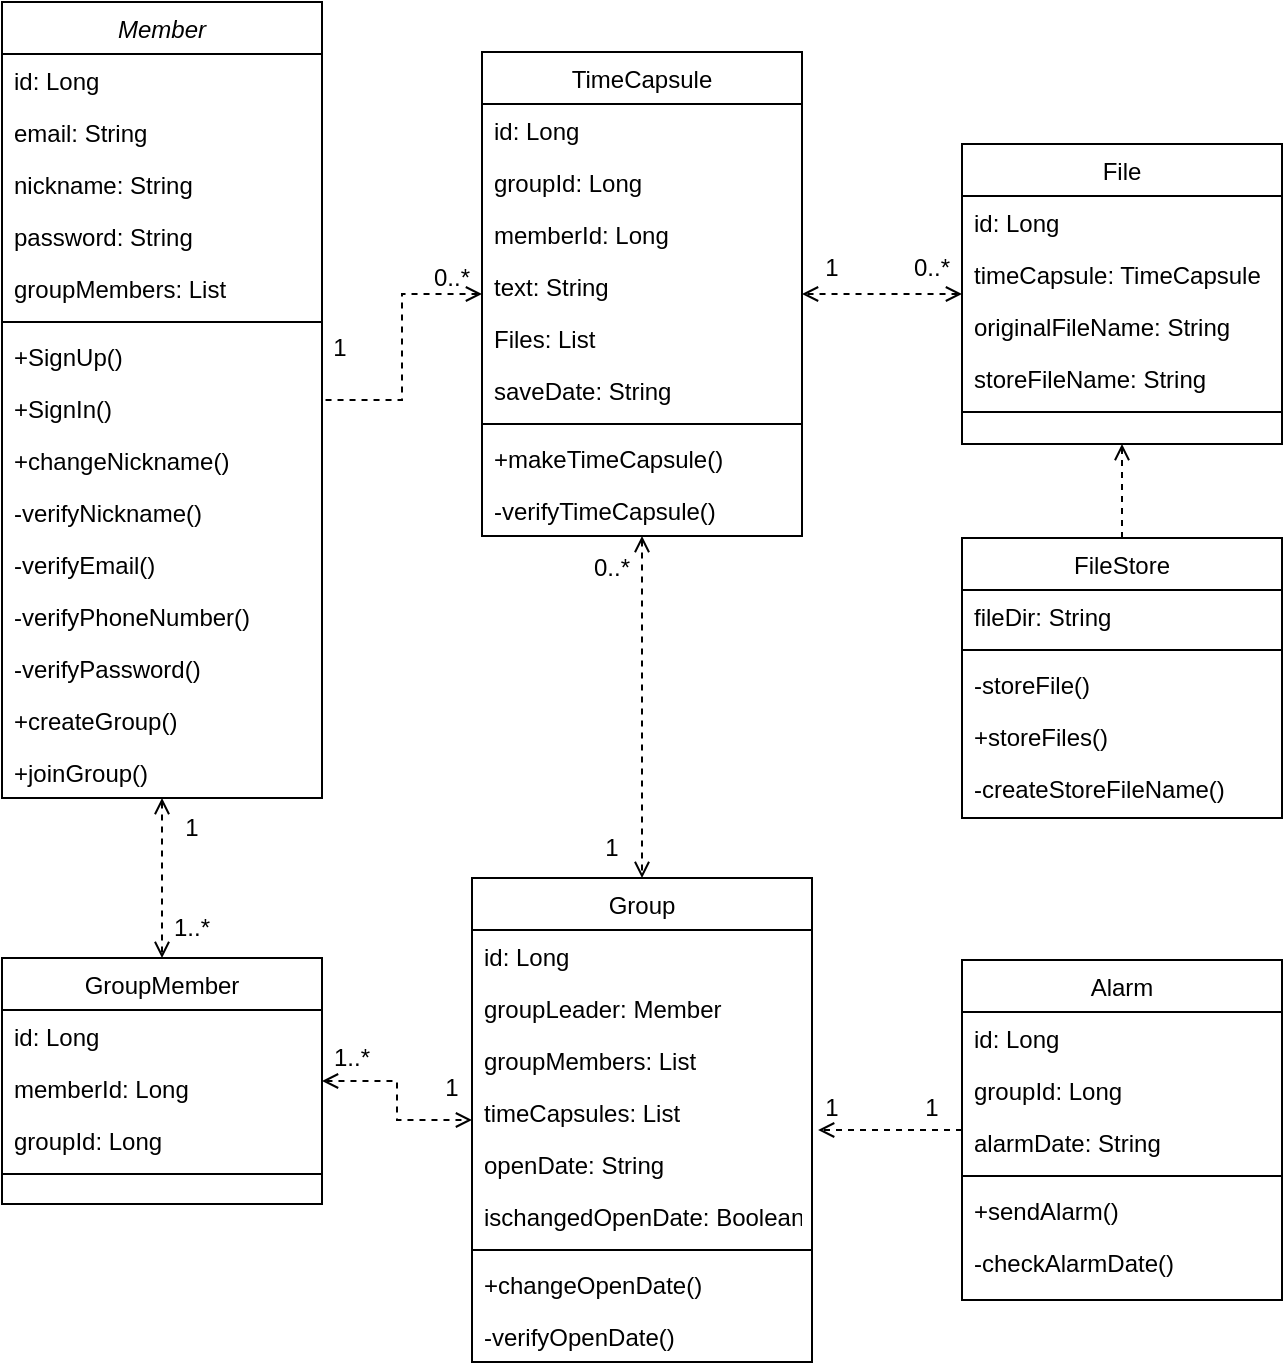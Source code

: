<mxfile version="18.1.1" type="device"><diagram id="C5RBs43oDa-KdzZeNtuy" name="Page-1"><mxGraphModel dx="780" dy="785" grid="1" gridSize="10" guides="1" tooltips="1" connect="1" arrows="1" fold="1" page="1" pageScale="1" pageWidth="827" pageHeight="1169" background="#ffffff" math="0" shadow="0"><root><mxCell id="WIyWlLk6GJQsqaUBKTNV-0"/><mxCell id="WIyWlLk6GJQsqaUBKTNV-1" parent="WIyWlLk6GJQsqaUBKTNV-0"/><mxCell id="ffOqJV3YCzcdHmvTUYWu-55" style="edgeStyle=orthogonalEdgeStyle;rounded=0;orthogonalLoop=1;jettySize=auto;html=1;entryX=0.5;entryY=0;entryDx=0;entryDy=0;dashed=1;endArrow=open;endFill=0;startArrow=open;startFill=0;" parent="WIyWlLk6GJQsqaUBKTNV-1" source="zkfFHV4jXpPFQw0GAbJ--0" target="ffOqJV3YCzcdHmvTUYWu-41" edge="1"><mxGeometry relative="1" as="geometry"/></mxCell><mxCell id="zkfFHV4jXpPFQw0GAbJ--0" value="Member" style="swimlane;fontStyle=2;align=center;verticalAlign=top;childLayout=stackLayout;horizontal=1;startSize=26;horizontalStack=0;resizeParent=1;resizeLast=0;collapsible=1;marginBottom=0;rounded=0;shadow=0;strokeWidth=1;" parent="WIyWlLk6GJQsqaUBKTNV-1" vertex="1"><mxGeometry x="40" y="42" width="160" height="398" as="geometry"><mxRectangle x="230" y="140" width="160" height="26" as="alternateBounds"/></mxGeometry></mxCell><mxCell id="zkfFHV4jXpPFQw0GAbJ--1" value="id: Long" style="text;align=left;verticalAlign=top;spacingLeft=4;spacingRight=4;overflow=hidden;rotatable=0;points=[[0,0.5],[1,0.5]];portConstraint=eastwest;" parent="zkfFHV4jXpPFQw0GAbJ--0" vertex="1"><mxGeometry y="26" width="160" height="26" as="geometry"/></mxCell><mxCell id="zkfFHV4jXpPFQw0GAbJ--2" value="email: String" style="text;align=left;verticalAlign=top;spacingLeft=4;spacingRight=4;overflow=hidden;rotatable=0;points=[[0,0.5],[1,0.5]];portConstraint=eastwest;rounded=0;shadow=0;html=0;" parent="zkfFHV4jXpPFQw0GAbJ--0" vertex="1"><mxGeometry y="52" width="160" height="26" as="geometry"/></mxCell><mxCell id="zkfFHV4jXpPFQw0GAbJ--3" value="nickname: String" style="text;align=left;verticalAlign=top;spacingLeft=4;spacingRight=4;overflow=hidden;rotatable=0;points=[[0,0.5],[1,0.5]];portConstraint=eastwest;rounded=0;shadow=0;html=0;" parent="zkfFHV4jXpPFQw0GAbJ--0" vertex="1"><mxGeometry y="78" width="160" height="26" as="geometry"/></mxCell><mxCell id="ffOqJV3YCzcdHmvTUYWu-0" value="password: String" style="text;align=left;verticalAlign=top;spacingLeft=4;spacingRight=4;overflow=hidden;rotatable=0;points=[[0,0.5],[1,0.5]];portConstraint=eastwest;rounded=0;shadow=0;html=0;" parent="zkfFHV4jXpPFQw0GAbJ--0" vertex="1"><mxGeometry y="104" width="160" height="26" as="geometry"/></mxCell><mxCell id="ffOqJV3YCzcdHmvTUYWu-61" value="groupMembers: List" style="text;align=left;verticalAlign=top;spacingLeft=4;spacingRight=4;overflow=hidden;rotatable=0;points=[[0,0.5],[1,0.5]];portConstraint=eastwest;rounded=0;shadow=0;html=0;" parent="zkfFHV4jXpPFQw0GAbJ--0" vertex="1"><mxGeometry y="130" width="160" height="26" as="geometry"/></mxCell><mxCell id="zkfFHV4jXpPFQw0GAbJ--4" value="" style="line;html=1;strokeWidth=1;align=left;verticalAlign=middle;spacingTop=-1;spacingLeft=3;spacingRight=3;rotatable=0;labelPosition=right;points=[];portConstraint=eastwest;" parent="zkfFHV4jXpPFQw0GAbJ--0" vertex="1"><mxGeometry y="156" width="160" height="8" as="geometry"/></mxCell><mxCell id="zkfFHV4jXpPFQw0GAbJ--5" value="+SignUp()" style="text;align=left;verticalAlign=top;spacingLeft=4;spacingRight=4;overflow=hidden;rotatable=0;points=[[0,0.5],[1,0.5]];portConstraint=eastwest;" parent="zkfFHV4jXpPFQw0GAbJ--0" vertex="1"><mxGeometry y="164" width="160" height="26" as="geometry"/></mxCell><mxCell id="ffOqJV3YCzcdHmvTUYWu-1" value="+SignIn()" style="text;align=left;verticalAlign=top;spacingLeft=4;spacingRight=4;overflow=hidden;rotatable=0;points=[[0,0.5],[1,0.5]];portConstraint=eastwest;" parent="zkfFHV4jXpPFQw0GAbJ--0" vertex="1"><mxGeometry y="190" width="160" height="26" as="geometry"/></mxCell><mxCell id="ffOqJV3YCzcdHmvTUYWu-2" value="+changeNickname()" style="text;align=left;verticalAlign=top;spacingLeft=4;spacingRight=4;overflow=hidden;rotatable=0;points=[[0,0.5],[1,0.5]];portConstraint=eastwest;" parent="zkfFHV4jXpPFQw0GAbJ--0" vertex="1"><mxGeometry y="216" width="160" height="26" as="geometry"/></mxCell><mxCell id="ffOqJV3YCzcdHmvTUYWu-3" value="-verifyNickname()" style="text;align=left;verticalAlign=top;spacingLeft=4;spacingRight=4;overflow=hidden;rotatable=0;points=[[0,0.5],[1,0.5]];portConstraint=eastwest;" parent="zkfFHV4jXpPFQw0GAbJ--0" vertex="1"><mxGeometry y="242" width="160" height="26" as="geometry"/></mxCell><mxCell id="ffOqJV3YCzcdHmvTUYWu-4" value="-verifyEmail()" style="text;align=left;verticalAlign=top;spacingLeft=4;spacingRight=4;overflow=hidden;rotatable=0;points=[[0,0.5],[1,0.5]];portConstraint=eastwest;" parent="zkfFHV4jXpPFQw0GAbJ--0" vertex="1"><mxGeometry y="268" width="160" height="26" as="geometry"/></mxCell><mxCell id="ffOqJV3YCzcdHmvTUYWu-5" value="-verifyPhoneNumber()" style="text;align=left;verticalAlign=top;spacingLeft=4;spacingRight=4;overflow=hidden;rotatable=0;points=[[0,0.5],[1,0.5]];portConstraint=eastwest;" parent="zkfFHV4jXpPFQw0GAbJ--0" vertex="1"><mxGeometry y="294" width="160" height="26" as="geometry"/></mxCell><mxCell id="ffOqJV3YCzcdHmvTUYWu-6" value="-verifyPassword()" style="text;align=left;verticalAlign=top;spacingLeft=4;spacingRight=4;overflow=hidden;rotatable=0;points=[[0,0.5],[1,0.5]];portConstraint=eastwest;" parent="zkfFHV4jXpPFQw0GAbJ--0" vertex="1"><mxGeometry y="320" width="160" height="26" as="geometry"/></mxCell><mxCell id="ffOqJV3YCzcdHmvTUYWu-7" value="+createGroup()" style="text;align=left;verticalAlign=top;spacingLeft=4;spacingRight=4;overflow=hidden;rotatable=0;points=[[0,0.5],[1,0.5]];portConstraint=eastwest;" parent="zkfFHV4jXpPFQw0GAbJ--0" vertex="1"><mxGeometry y="346" width="160" height="26" as="geometry"/></mxCell><mxCell id="ffOqJV3YCzcdHmvTUYWu-8" value="+joinGroup()" style="text;align=left;verticalAlign=top;spacingLeft=4;spacingRight=4;overflow=hidden;rotatable=0;points=[[0,0.5],[1,0.5]];portConstraint=eastwest;" parent="zkfFHV4jXpPFQw0GAbJ--0" vertex="1"><mxGeometry y="372" width="160" height="26" as="geometry"/></mxCell><mxCell id="ffOqJV3YCzcdHmvTUYWu-38" style="edgeStyle=orthogonalEdgeStyle;rounded=0;orthogonalLoop=1;jettySize=auto;html=1;dashed=1;endArrow=none;endFill=0;startArrow=open;startFill=0;" parent="WIyWlLk6GJQsqaUBKTNV-1" source="zkfFHV4jXpPFQw0GAbJ--17" target="zkfFHV4jXpPFQw0GAbJ--0" edge="1"><mxGeometry relative="1" as="geometry"/></mxCell><mxCell id="ffOqJV3YCzcdHmvTUYWu-58" style="edgeStyle=orthogonalEdgeStyle;rounded=0;orthogonalLoop=1;jettySize=auto;html=1;entryX=0.5;entryY=0;entryDx=0;entryDy=0;dashed=1;endArrow=open;endFill=0;startArrow=open;startFill=0;" parent="WIyWlLk6GJQsqaUBKTNV-1" source="zkfFHV4jXpPFQw0GAbJ--17" target="ffOqJV3YCzcdHmvTUYWu-50" edge="1"><mxGeometry relative="1" as="geometry"/></mxCell><mxCell id="zkfFHV4jXpPFQw0GAbJ--17" value="TimeCapsule" style="swimlane;fontStyle=0;align=center;verticalAlign=top;childLayout=stackLayout;horizontal=1;startSize=26;horizontalStack=0;resizeParent=1;resizeLast=0;collapsible=1;marginBottom=0;rounded=0;shadow=0;strokeWidth=1;" parent="WIyWlLk6GJQsqaUBKTNV-1" vertex="1"><mxGeometry x="280" y="67" width="160" height="242" as="geometry"><mxRectangle x="550" y="140" width="160" height="26" as="alternateBounds"/></mxGeometry></mxCell><mxCell id="zkfFHV4jXpPFQw0GAbJ--18" value="id: Long" style="text;align=left;verticalAlign=top;spacingLeft=4;spacingRight=4;overflow=hidden;rotatable=0;points=[[0,0.5],[1,0.5]];portConstraint=eastwest;" parent="zkfFHV4jXpPFQw0GAbJ--17" vertex="1"><mxGeometry y="26" width="160" height="26" as="geometry"/></mxCell><mxCell id="zkfFHV4jXpPFQw0GAbJ--19" value="groupId: Long" style="text;align=left;verticalAlign=top;spacingLeft=4;spacingRight=4;overflow=hidden;rotatable=0;points=[[0,0.5],[1,0.5]];portConstraint=eastwest;rounded=0;shadow=0;html=0;" parent="zkfFHV4jXpPFQw0GAbJ--17" vertex="1"><mxGeometry y="52" width="160" height="26" as="geometry"/></mxCell><mxCell id="ffOqJV3YCzcdHmvTUYWu-64" value="memberId: Long" style="text;align=left;verticalAlign=top;spacingLeft=4;spacingRight=4;overflow=hidden;rotatable=0;points=[[0,0.5],[1,0.5]];portConstraint=eastwest;rounded=0;shadow=0;html=0;" parent="zkfFHV4jXpPFQw0GAbJ--17" vertex="1"><mxGeometry y="78" width="160" height="26" as="geometry"/></mxCell><mxCell id="zkfFHV4jXpPFQw0GAbJ--20" value="text: String" style="text;align=left;verticalAlign=top;spacingLeft=4;spacingRight=4;overflow=hidden;rotatable=0;points=[[0,0.5],[1,0.5]];portConstraint=eastwest;rounded=0;shadow=0;html=0;" parent="zkfFHV4jXpPFQw0GAbJ--17" vertex="1"><mxGeometry y="104" width="160" height="26" as="geometry"/></mxCell><mxCell id="zkfFHV4jXpPFQw0GAbJ--21" value="Files: List" style="text;align=left;verticalAlign=top;spacingLeft=4;spacingRight=4;overflow=hidden;rotatable=0;points=[[0,0.5],[1,0.5]];portConstraint=eastwest;rounded=0;shadow=0;html=0;" parent="zkfFHV4jXpPFQw0GAbJ--17" vertex="1"><mxGeometry y="130" width="160" height="26" as="geometry"/></mxCell><mxCell id="zkfFHV4jXpPFQw0GAbJ--22" value="saveDate: String" style="text;align=left;verticalAlign=top;spacingLeft=4;spacingRight=4;overflow=hidden;rotatable=0;points=[[0,0.5],[1,0.5]];portConstraint=eastwest;rounded=0;shadow=0;html=0;" parent="zkfFHV4jXpPFQw0GAbJ--17" vertex="1"><mxGeometry y="156" width="160" height="26" as="geometry"/></mxCell><mxCell id="zkfFHV4jXpPFQw0GAbJ--23" value="" style="line;html=1;strokeWidth=1;align=left;verticalAlign=middle;spacingTop=-1;spacingLeft=3;spacingRight=3;rotatable=0;labelPosition=right;points=[];portConstraint=eastwest;" parent="zkfFHV4jXpPFQw0GAbJ--17" vertex="1"><mxGeometry y="182" width="160" height="8" as="geometry"/></mxCell><mxCell id="zkfFHV4jXpPFQw0GAbJ--24" value="+makeTimeCapsule()" style="text;align=left;verticalAlign=top;spacingLeft=4;spacingRight=4;overflow=hidden;rotatable=0;points=[[0,0.5],[1,0.5]];portConstraint=eastwest;" parent="zkfFHV4jXpPFQw0GAbJ--17" vertex="1"><mxGeometry y="190" width="160" height="26" as="geometry"/></mxCell><mxCell id="zkfFHV4jXpPFQw0GAbJ--25" value="-verifyTimeCapsule()" style="text;align=left;verticalAlign=top;spacingLeft=4;spacingRight=4;overflow=hidden;rotatable=0;points=[[0,0.5],[1,0.5]];portConstraint=eastwest;" parent="zkfFHV4jXpPFQw0GAbJ--17" vertex="1"><mxGeometry y="216" width="160" height="26" as="geometry"/></mxCell><mxCell id="ffOqJV3YCzcdHmvTUYWu-34" style="edgeStyle=orthogonalEdgeStyle;rounded=0;orthogonalLoop=1;jettySize=auto;html=1;dashed=1;endArrow=open;endFill=0;startArrow=open;startFill=0;" parent="WIyWlLk6GJQsqaUBKTNV-1" source="ffOqJV3YCzcdHmvTUYWu-9" target="zkfFHV4jXpPFQw0GAbJ--17" edge="1"><mxGeometry relative="1" as="geometry"/></mxCell><mxCell id="ffOqJV3YCzcdHmvTUYWu-9" value="File" style="swimlane;fontStyle=0;align=center;verticalAlign=top;childLayout=stackLayout;horizontal=1;startSize=26;horizontalStack=0;resizeParent=1;resizeLast=0;collapsible=1;marginBottom=0;rounded=0;shadow=0;strokeWidth=1;" parent="WIyWlLk6GJQsqaUBKTNV-1" vertex="1"><mxGeometry x="520" y="113" width="160" height="150" as="geometry"><mxRectangle x="550" y="140" width="160" height="26" as="alternateBounds"/></mxGeometry></mxCell><mxCell id="ffOqJV3YCzcdHmvTUYWu-10" value="id: Long" style="text;align=left;verticalAlign=top;spacingLeft=4;spacingRight=4;overflow=hidden;rotatable=0;points=[[0,0.5],[1,0.5]];portConstraint=eastwest;" parent="ffOqJV3YCzcdHmvTUYWu-9" vertex="1"><mxGeometry y="26" width="160" height="26" as="geometry"/></mxCell><mxCell id="ffOqJV3YCzcdHmvTUYWu-11" value="timeCapsule: TimeCapsule" style="text;align=left;verticalAlign=top;spacingLeft=4;spacingRight=4;overflow=hidden;rotatable=0;points=[[0,0.5],[1,0.5]];portConstraint=eastwest;rounded=0;shadow=0;html=0;" parent="ffOqJV3YCzcdHmvTUYWu-9" vertex="1"><mxGeometry y="52" width="160" height="26" as="geometry"/></mxCell><mxCell id="ffOqJV3YCzcdHmvTUYWu-12" value="originalFileName: String" style="text;align=left;verticalAlign=top;spacingLeft=4;spacingRight=4;overflow=hidden;rotatable=0;points=[[0,0.5],[1,0.5]];portConstraint=eastwest;rounded=0;shadow=0;html=0;" parent="ffOqJV3YCzcdHmvTUYWu-9" vertex="1"><mxGeometry y="78" width="160" height="26" as="geometry"/></mxCell><mxCell id="ffOqJV3YCzcdHmvTUYWu-13" value="storeFileName: String" style="text;align=left;verticalAlign=top;spacingLeft=4;spacingRight=4;overflow=hidden;rotatable=0;points=[[0,0.5],[1,0.5]];portConstraint=eastwest;rounded=0;shadow=0;html=0;" parent="ffOqJV3YCzcdHmvTUYWu-9" vertex="1"><mxGeometry y="104" width="160" height="26" as="geometry"/></mxCell><mxCell id="ffOqJV3YCzcdHmvTUYWu-15" value="" style="line;html=1;strokeWidth=1;align=left;verticalAlign=middle;spacingTop=-1;spacingLeft=3;spacingRight=3;rotatable=0;labelPosition=right;points=[];portConstraint=eastwest;" parent="ffOqJV3YCzcdHmvTUYWu-9" vertex="1"><mxGeometry y="130" width="160" height="8" as="geometry"/></mxCell><mxCell id="ffOqJV3YCzcdHmvTUYWu-27" style="edgeStyle=orthogonalEdgeStyle;rounded=0;orthogonalLoop=1;jettySize=auto;html=1;entryX=0.5;entryY=1;entryDx=0;entryDy=0;dashed=1;endArrow=open;endFill=0;" parent="WIyWlLk6GJQsqaUBKTNV-1" source="ffOqJV3YCzcdHmvTUYWu-18" target="ffOqJV3YCzcdHmvTUYWu-9" edge="1"><mxGeometry relative="1" as="geometry"/></mxCell><mxCell id="ffOqJV3YCzcdHmvTUYWu-18" value="FileStore" style="swimlane;fontStyle=0;align=center;verticalAlign=top;childLayout=stackLayout;horizontal=1;startSize=26;horizontalStack=0;resizeParent=1;resizeLast=0;collapsible=1;marginBottom=0;rounded=0;shadow=0;strokeWidth=1;" parent="WIyWlLk6GJQsqaUBKTNV-1" vertex="1"><mxGeometry x="520" y="310" width="160" height="140" as="geometry"><mxRectangle x="550" y="140" width="160" height="26" as="alternateBounds"/></mxGeometry></mxCell><mxCell id="ffOqJV3YCzcdHmvTUYWu-19" value="fileDir: String" style="text;align=left;verticalAlign=top;spacingLeft=4;spacingRight=4;overflow=hidden;rotatable=0;points=[[0,0.5],[1,0.5]];portConstraint=eastwest;" parent="ffOqJV3YCzcdHmvTUYWu-18" vertex="1"><mxGeometry y="26" width="160" height="26" as="geometry"/></mxCell><mxCell id="ffOqJV3YCzcdHmvTUYWu-23" value="" style="line;html=1;strokeWidth=1;align=left;verticalAlign=middle;spacingTop=-1;spacingLeft=3;spacingRight=3;rotatable=0;labelPosition=right;points=[];portConstraint=eastwest;" parent="ffOqJV3YCzcdHmvTUYWu-18" vertex="1"><mxGeometry y="52" width="160" height="8" as="geometry"/></mxCell><mxCell id="ffOqJV3YCzcdHmvTUYWu-24" value="-storeFile()" style="text;align=left;verticalAlign=top;spacingLeft=4;spacingRight=4;overflow=hidden;rotatable=0;points=[[0,0.5],[1,0.5]];portConstraint=eastwest;" parent="ffOqJV3YCzcdHmvTUYWu-18" vertex="1"><mxGeometry y="60" width="160" height="26" as="geometry"/></mxCell><mxCell id="ffOqJV3YCzcdHmvTUYWu-25" value="+storeFiles()" style="text;align=left;verticalAlign=top;spacingLeft=4;spacingRight=4;overflow=hidden;rotatable=0;points=[[0,0.5],[1,0.5]];portConstraint=eastwest;" parent="ffOqJV3YCzcdHmvTUYWu-18" vertex="1"><mxGeometry y="86" width="160" height="26" as="geometry"/></mxCell><mxCell id="ffOqJV3YCzcdHmvTUYWu-26" value="-createStoreFileName()" style="text;align=left;verticalAlign=top;spacingLeft=4;spacingRight=4;overflow=hidden;rotatable=0;points=[[0,0.5],[1,0.5]];portConstraint=eastwest;" parent="ffOqJV3YCzcdHmvTUYWu-18" vertex="1"><mxGeometry y="112" width="160" height="26" as="geometry"/></mxCell><mxCell id="ffOqJV3YCzcdHmvTUYWu-35" value="1" style="text;html=1;strokeColor=none;fillColor=none;align=center;verticalAlign=middle;whiteSpace=wrap;rounded=0;" parent="WIyWlLk6GJQsqaUBKTNV-1" vertex="1"><mxGeometry x="440" y="160" width="30" height="30" as="geometry"/></mxCell><mxCell id="ffOqJV3YCzcdHmvTUYWu-36" value="0..*" style="text;html=1;strokeColor=none;fillColor=none;align=center;verticalAlign=middle;whiteSpace=wrap;rounded=0;" parent="WIyWlLk6GJQsqaUBKTNV-1" vertex="1"><mxGeometry x="490" y="160" width="30" height="30" as="geometry"/></mxCell><mxCell id="ffOqJV3YCzcdHmvTUYWu-39" value="1" style="text;html=1;strokeColor=none;fillColor=none;align=center;verticalAlign=middle;whiteSpace=wrap;rounded=0;" parent="WIyWlLk6GJQsqaUBKTNV-1" vertex="1"><mxGeometry x="194" y="200" width="30" height="30" as="geometry"/></mxCell><mxCell id="ffOqJV3YCzcdHmvTUYWu-40" value="0..*" style="text;html=1;strokeColor=none;fillColor=none;align=center;verticalAlign=middle;whiteSpace=wrap;rounded=0;" parent="WIyWlLk6GJQsqaUBKTNV-1" vertex="1"><mxGeometry x="250" y="165" width="30" height="30" as="geometry"/></mxCell><mxCell id="ffOqJV3YCzcdHmvTUYWu-63" style="edgeStyle=orthogonalEdgeStyle;rounded=0;orthogonalLoop=1;jettySize=auto;html=1;dashed=1;startArrow=open;startFill=0;endArrow=open;endFill=0;" parent="WIyWlLk6GJQsqaUBKTNV-1" source="ffOqJV3YCzcdHmvTUYWu-41" target="ffOqJV3YCzcdHmvTUYWu-50" edge="1"><mxGeometry relative="1" as="geometry"/></mxCell><mxCell id="ffOqJV3YCzcdHmvTUYWu-41" value="GroupMember" style="swimlane;fontStyle=0;align=center;verticalAlign=top;childLayout=stackLayout;horizontal=1;startSize=26;horizontalStack=0;resizeParent=1;resizeLast=0;collapsible=1;marginBottom=0;rounded=0;shadow=0;strokeWidth=1;" parent="WIyWlLk6GJQsqaUBKTNV-1" vertex="1"><mxGeometry x="40" y="520" width="160" height="123" as="geometry"><mxRectangle x="550" y="140" width="160" height="26" as="alternateBounds"/></mxGeometry></mxCell><mxCell id="ffOqJV3YCzcdHmvTUYWu-42" value="id: Long" style="text;align=left;verticalAlign=top;spacingLeft=4;spacingRight=4;overflow=hidden;rotatable=0;points=[[0,0.5],[1,0.5]];portConstraint=eastwest;" parent="ffOqJV3YCzcdHmvTUYWu-41" vertex="1"><mxGeometry y="26" width="160" height="26" as="geometry"/></mxCell><mxCell id="ffOqJV3YCzcdHmvTUYWu-43" value="memberId: Long" style="text;align=left;verticalAlign=top;spacingLeft=4;spacingRight=4;overflow=hidden;rotatable=0;points=[[0,0.5],[1,0.5]];portConstraint=eastwest;rounded=0;shadow=0;html=0;" parent="ffOqJV3YCzcdHmvTUYWu-41" vertex="1"><mxGeometry y="52" width="160" height="26" as="geometry"/></mxCell><mxCell id="ffOqJV3YCzcdHmvTUYWu-44" value="groupId: Long" style="text;align=left;verticalAlign=top;spacingLeft=4;spacingRight=4;overflow=hidden;rotatable=0;points=[[0,0.5],[1,0.5]];portConstraint=eastwest;rounded=0;shadow=0;html=0;" parent="ffOqJV3YCzcdHmvTUYWu-41" vertex="1"><mxGeometry y="78" width="160" height="26" as="geometry"/></mxCell><mxCell id="ffOqJV3YCzcdHmvTUYWu-47" value="" style="line;html=1;strokeWidth=1;align=left;verticalAlign=middle;spacingTop=-1;spacingLeft=3;spacingRight=3;rotatable=0;labelPosition=right;points=[];portConstraint=eastwest;" parent="ffOqJV3YCzcdHmvTUYWu-41" vertex="1"><mxGeometry y="104" width="160" height="8" as="geometry"/></mxCell><mxCell id="ffOqJV3YCzcdHmvTUYWu-50" value="Group" style="swimlane;fontStyle=0;align=center;verticalAlign=top;childLayout=stackLayout;horizontal=1;startSize=26;horizontalStack=0;resizeParent=1;resizeLast=0;collapsible=1;marginBottom=0;rounded=0;shadow=0;strokeWidth=1;" parent="WIyWlLk6GJQsqaUBKTNV-1" vertex="1"><mxGeometry x="275" y="480" width="170" height="242" as="geometry"><mxRectangle x="550" y="140" width="160" height="26" as="alternateBounds"/></mxGeometry></mxCell><mxCell id="ffOqJV3YCzcdHmvTUYWu-51" value="id: Long" style="text;align=left;verticalAlign=top;spacingLeft=4;spacingRight=4;overflow=hidden;rotatable=0;points=[[0,0.5],[1,0.5]];portConstraint=eastwest;" parent="ffOqJV3YCzcdHmvTUYWu-50" vertex="1"><mxGeometry y="26" width="170" height="26" as="geometry"/></mxCell><mxCell id="ffOqJV3YCzcdHmvTUYWu-65" value="groupLeader: Member" style="text;align=left;verticalAlign=top;spacingLeft=4;spacingRight=4;overflow=hidden;rotatable=0;points=[[0,0.5],[1,0.5]];portConstraint=eastwest;" parent="ffOqJV3YCzcdHmvTUYWu-50" vertex="1"><mxGeometry y="52" width="170" height="26" as="geometry"/></mxCell><mxCell id="ffOqJV3YCzcdHmvTUYWu-52" value="groupMembers: List" style="text;align=left;verticalAlign=top;spacingLeft=4;spacingRight=4;overflow=hidden;rotatable=0;points=[[0,0.5],[1,0.5]];portConstraint=eastwest;rounded=0;shadow=0;html=0;" parent="ffOqJV3YCzcdHmvTUYWu-50" vertex="1"><mxGeometry y="78" width="170" height="26" as="geometry"/></mxCell><mxCell id="ffOqJV3YCzcdHmvTUYWu-53" value="timeCapsules: List&#10;" style="text;align=left;verticalAlign=top;spacingLeft=4;spacingRight=4;overflow=hidden;rotatable=0;points=[[0,0.5],[1,0.5]];portConstraint=eastwest;rounded=0;shadow=0;html=0;" parent="ffOqJV3YCzcdHmvTUYWu-50" vertex="1"><mxGeometry y="104" width="170" height="26" as="geometry"/></mxCell><mxCell id="ffOqJV3YCzcdHmvTUYWu-66" value="openDate: String" style="text;align=left;verticalAlign=top;spacingLeft=4;spacingRight=4;overflow=hidden;rotatable=0;points=[[0,0.5],[1,0.5]];portConstraint=eastwest;rounded=0;shadow=0;html=0;" parent="ffOqJV3YCzcdHmvTUYWu-50" vertex="1"><mxGeometry y="130" width="170" height="26" as="geometry"/></mxCell><mxCell id="ffOqJV3YCzcdHmvTUYWu-67" value="ischangedOpenDate: Boolean" style="text;align=left;verticalAlign=top;spacingLeft=4;spacingRight=4;overflow=hidden;rotatable=0;points=[[0,0.5],[1,0.5]];portConstraint=eastwest;rounded=0;shadow=0;html=0;" parent="ffOqJV3YCzcdHmvTUYWu-50" vertex="1"><mxGeometry y="156" width="170" height="26" as="geometry"/></mxCell><mxCell id="ffOqJV3YCzcdHmvTUYWu-54" value="" style="line;html=1;strokeWidth=1;align=left;verticalAlign=middle;spacingTop=-1;spacingLeft=3;spacingRight=3;rotatable=0;labelPosition=right;points=[];portConstraint=eastwest;" parent="ffOqJV3YCzcdHmvTUYWu-50" vertex="1"><mxGeometry y="182" width="170" height="8" as="geometry"/></mxCell><mxCell id="ffOqJV3YCzcdHmvTUYWu-68" value="+changeOpenDate()" style="text;align=left;verticalAlign=top;spacingLeft=4;spacingRight=4;overflow=hidden;rotatable=0;points=[[0,0.5],[1,0.5]];portConstraint=eastwest;rounded=0;shadow=0;html=0;" parent="ffOqJV3YCzcdHmvTUYWu-50" vertex="1"><mxGeometry y="190" width="170" height="26" as="geometry"/></mxCell><mxCell id="ffOqJV3YCzcdHmvTUYWu-69" value="-verifyOpenDate()" style="text;align=left;verticalAlign=top;spacingLeft=4;spacingRight=4;overflow=hidden;rotatable=0;points=[[0,0.5],[1,0.5]];portConstraint=eastwest;rounded=0;shadow=0;html=0;" parent="ffOqJV3YCzcdHmvTUYWu-50" vertex="1"><mxGeometry y="216" width="170" height="26" as="geometry"/></mxCell><mxCell id="ffOqJV3YCzcdHmvTUYWu-56" value="1" style="text;html=1;strokeColor=none;fillColor=none;align=center;verticalAlign=middle;whiteSpace=wrap;rounded=0;" parent="WIyWlLk6GJQsqaUBKTNV-1" vertex="1"><mxGeometry x="120" y="440" width="30" height="30" as="geometry"/></mxCell><mxCell id="ffOqJV3YCzcdHmvTUYWu-57" value="1..*" style="text;html=1;strokeColor=none;fillColor=none;align=center;verticalAlign=middle;whiteSpace=wrap;rounded=0;" parent="WIyWlLk6GJQsqaUBKTNV-1" vertex="1"><mxGeometry x="120" y="490" width="30" height="30" as="geometry"/></mxCell><mxCell id="ffOqJV3YCzcdHmvTUYWu-59" value="1" style="text;html=1;strokeColor=none;fillColor=none;align=center;verticalAlign=middle;whiteSpace=wrap;rounded=0;" parent="WIyWlLk6GJQsqaUBKTNV-1" vertex="1"><mxGeometry x="330" y="450" width="30" height="30" as="geometry"/></mxCell><mxCell id="ffOqJV3YCzcdHmvTUYWu-60" value="0..*" style="text;html=1;strokeColor=none;fillColor=none;align=center;verticalAlign=middle;whiteSpace=wrap;rounded=0;" parent="WIyWlLk6GJQsqaUBKTNV-1" vertex="1"><mxGeometry x="330" y="310" width="30" height="30" as="geometry"/></mxCell><mxCell id="ffOqJV3YCzcdHmvTUYWu-70" value="1..*" style="text;html=1;strokeColor=none;fillColor=none;align=center;verticalAlign=middle;whiteSpace=wrap;rounded=0;" parent="WIyWlLk6GJQsqaUBKTNV-1" vertex="1"><mxGeometry x="200" y="555" width="30" height="30" as="geometry"/></mxCell><mxCell id="ffOqJV3YCzcdHmvTUYWu-71" value="1" style="text;html=1;strokeColor=none;fillColor=none;align=center;verticalAlign=middle;whiteSpace=wrap;rounded=0;" parent="WIyWlLk6GJQsqaUBKTNV-1" vertex="1"><mxGeometry x="250" y="570" width="30" height="30" as="geometry"/></mxCell><mxCell id="ffOqJV3YCzcdHmvTUYWu-80" style="edgeStyle=orthogonalEdgeStyle;rounded=0;orthogonalLoop=1;jettySize=auto;html=1;entryX=1.018;entryY=-0.154;entryDx=0;entryDy=0;entryPerimeter=0;dashed=1;startArrow=none;startFill=0;endArrow=open;endFill=0;" parent="WIyWlLk6GJQsqaUBKTNV-1" source="ffOqJV3YCzcdHmvTUYWu-72" target="ffOqJV3YCzcdHmvTUYWu-66" edge="1"><mxGeometry relative="1" as="geometry"/></mxCell><mxCell id="ffOqJV3YCzcdHmvTUYWu-72" value="Alarm" style="swimlane;fontStyle=0;align=center;verticalAlign=top;childLayout=stackLayout;horizontal=1;startSize=26;horizontalStack=0;resizeParent=1;resizeLast=0;collapsible=1;marginBottom=0;rounded=0;shadow=0;strokeWidth=1;" parent="WIyWlLk6GJQsqaUBKTNV-1" vertex="1"><mxGeometry x="520" y="521" width="160" height="170" as="geometry"><mxRectangle x="550" y="140" width="160" height="26" as="alternateBounds"/></mxGeometry></mxCell><mxCell id="ffOqJV3YCzcdHmvTUYWu-73" value="id: Long" style="text;align=left;verticalAlign=top;spacingLeft=4;spacingRight=4;overflow=hidden;rotatable=0;points=[[0,0.5],[1,0.5]];portConstraint=eastwest;" parent="ffOqJV3YCzcdHmvTUYWu-72" vertex="1"><mxGeometry y="26" width="160" height="26" as="geometry"/></mxCell><mxCell id="ffOqJV3YCzcdHmvTUYWu-78" value="groupId: Long" style="text;align=left;verticalAlign=top;spacingLeft=4;spacingRight=4;overflow=hidden;rotatable=0;points=[[0,0.5],[1,0.5]];portConstraint=eastwest;" parent="ffOqJV3YCzcdHmvTUYWu-72" vertex="1"><mxGeometry y="52" width="160" height="26" as="geometry"/></mxCell><mxCell id="ffOqJV3YCzcdHmvTUYWu-79" value="alarmDate: String" style="text;align=left;verticalAlign=top;spacingLeft=4;spacingRight=4;overflow=hidden;rotatable=0;points=[[0,0.5],[1,0.5]];portConstraint=eastwest;" parent="ffOqJV3YCzcdHmvTUYWu-72" vertex="1"><mxGeometry y="78" width="160" height="26" as="geometry"/></mxCell><mxCell id="ffOqJV3YCzcdHmvTUYWu-74" value="" style="line;html=1;strokeWidth=1;align=left;verticalAlign=middle;spacingTop=-1;spacingLeft=3;spacingRight=3;rotatable=0;labelPosition=right;points=[];portConstraint=eastwest;" parent="ffOqJV3YCzcdHmvTUYWu-72" vertex="1"><mxGeometry y="104" width="160" height="8" as="geometry"/></mxCell><mxCell id="ffOqJV3YCzcdHmvTUYWu-75" value="+sendAlarm()" style="text;align=left;verticalAlign=top;spacingLeft=4;spacingRight=4;overflow=hidden;rotatable=0;points=[[0,0.5],[1,0.5]];portConstraint=eastwest;" parent="ffOqJV3YCzcdHmvTUYWu-72" vertex="1"><mxGeometry y="112" width="160" height="26" as="geometry"/></mxCell><mxCell id="ffOqJV3YCzcdHmvTUYWu-76" value="-checkAlarmDate()" style="text;align=left;verticalAlign=top;spacingLeft=4;spacingRight=4;overflow=hidden;rotatable=0;points=[[0,0.5],[1,0.5]];portConstraint=eastwest;" parent="ffOqJV3YCzcdHmvTUYWu-72" vertex="1"><mxGeometry y="138" width="160" height="26" as="geometry"/></mxCell><mxCell id="ffOqJV3YCzcdHmvTUYWu-81" value="1" style="text;html=1;strokeColor=none;fillColor=none;align=center;verticalAlign=middle;whiteSpace=wrap;rounded=0;" parent="WIyWlLk6GJQsqaUBKTNV-1" vertex="1"><mxGeometry x="490" y="580" width="30" height="30" as="geometry"/></mxCell><mxCell id="ffOqJV3YCzcdHmvTUYWu-82" value="1" style="text;html=1;strokeColor=none;fillColor=none;align=center;verticalAlign=middle;whiteSpace=wrap;rounded=0;" parent="WIyWlLk6GJQsqaUBKTNV-1" vertex="1"><mxGeometry x="440" y="580" width="30" height="30" as="geometry"/></mxCell></root></mxGraphModel></diagram></mxfile>